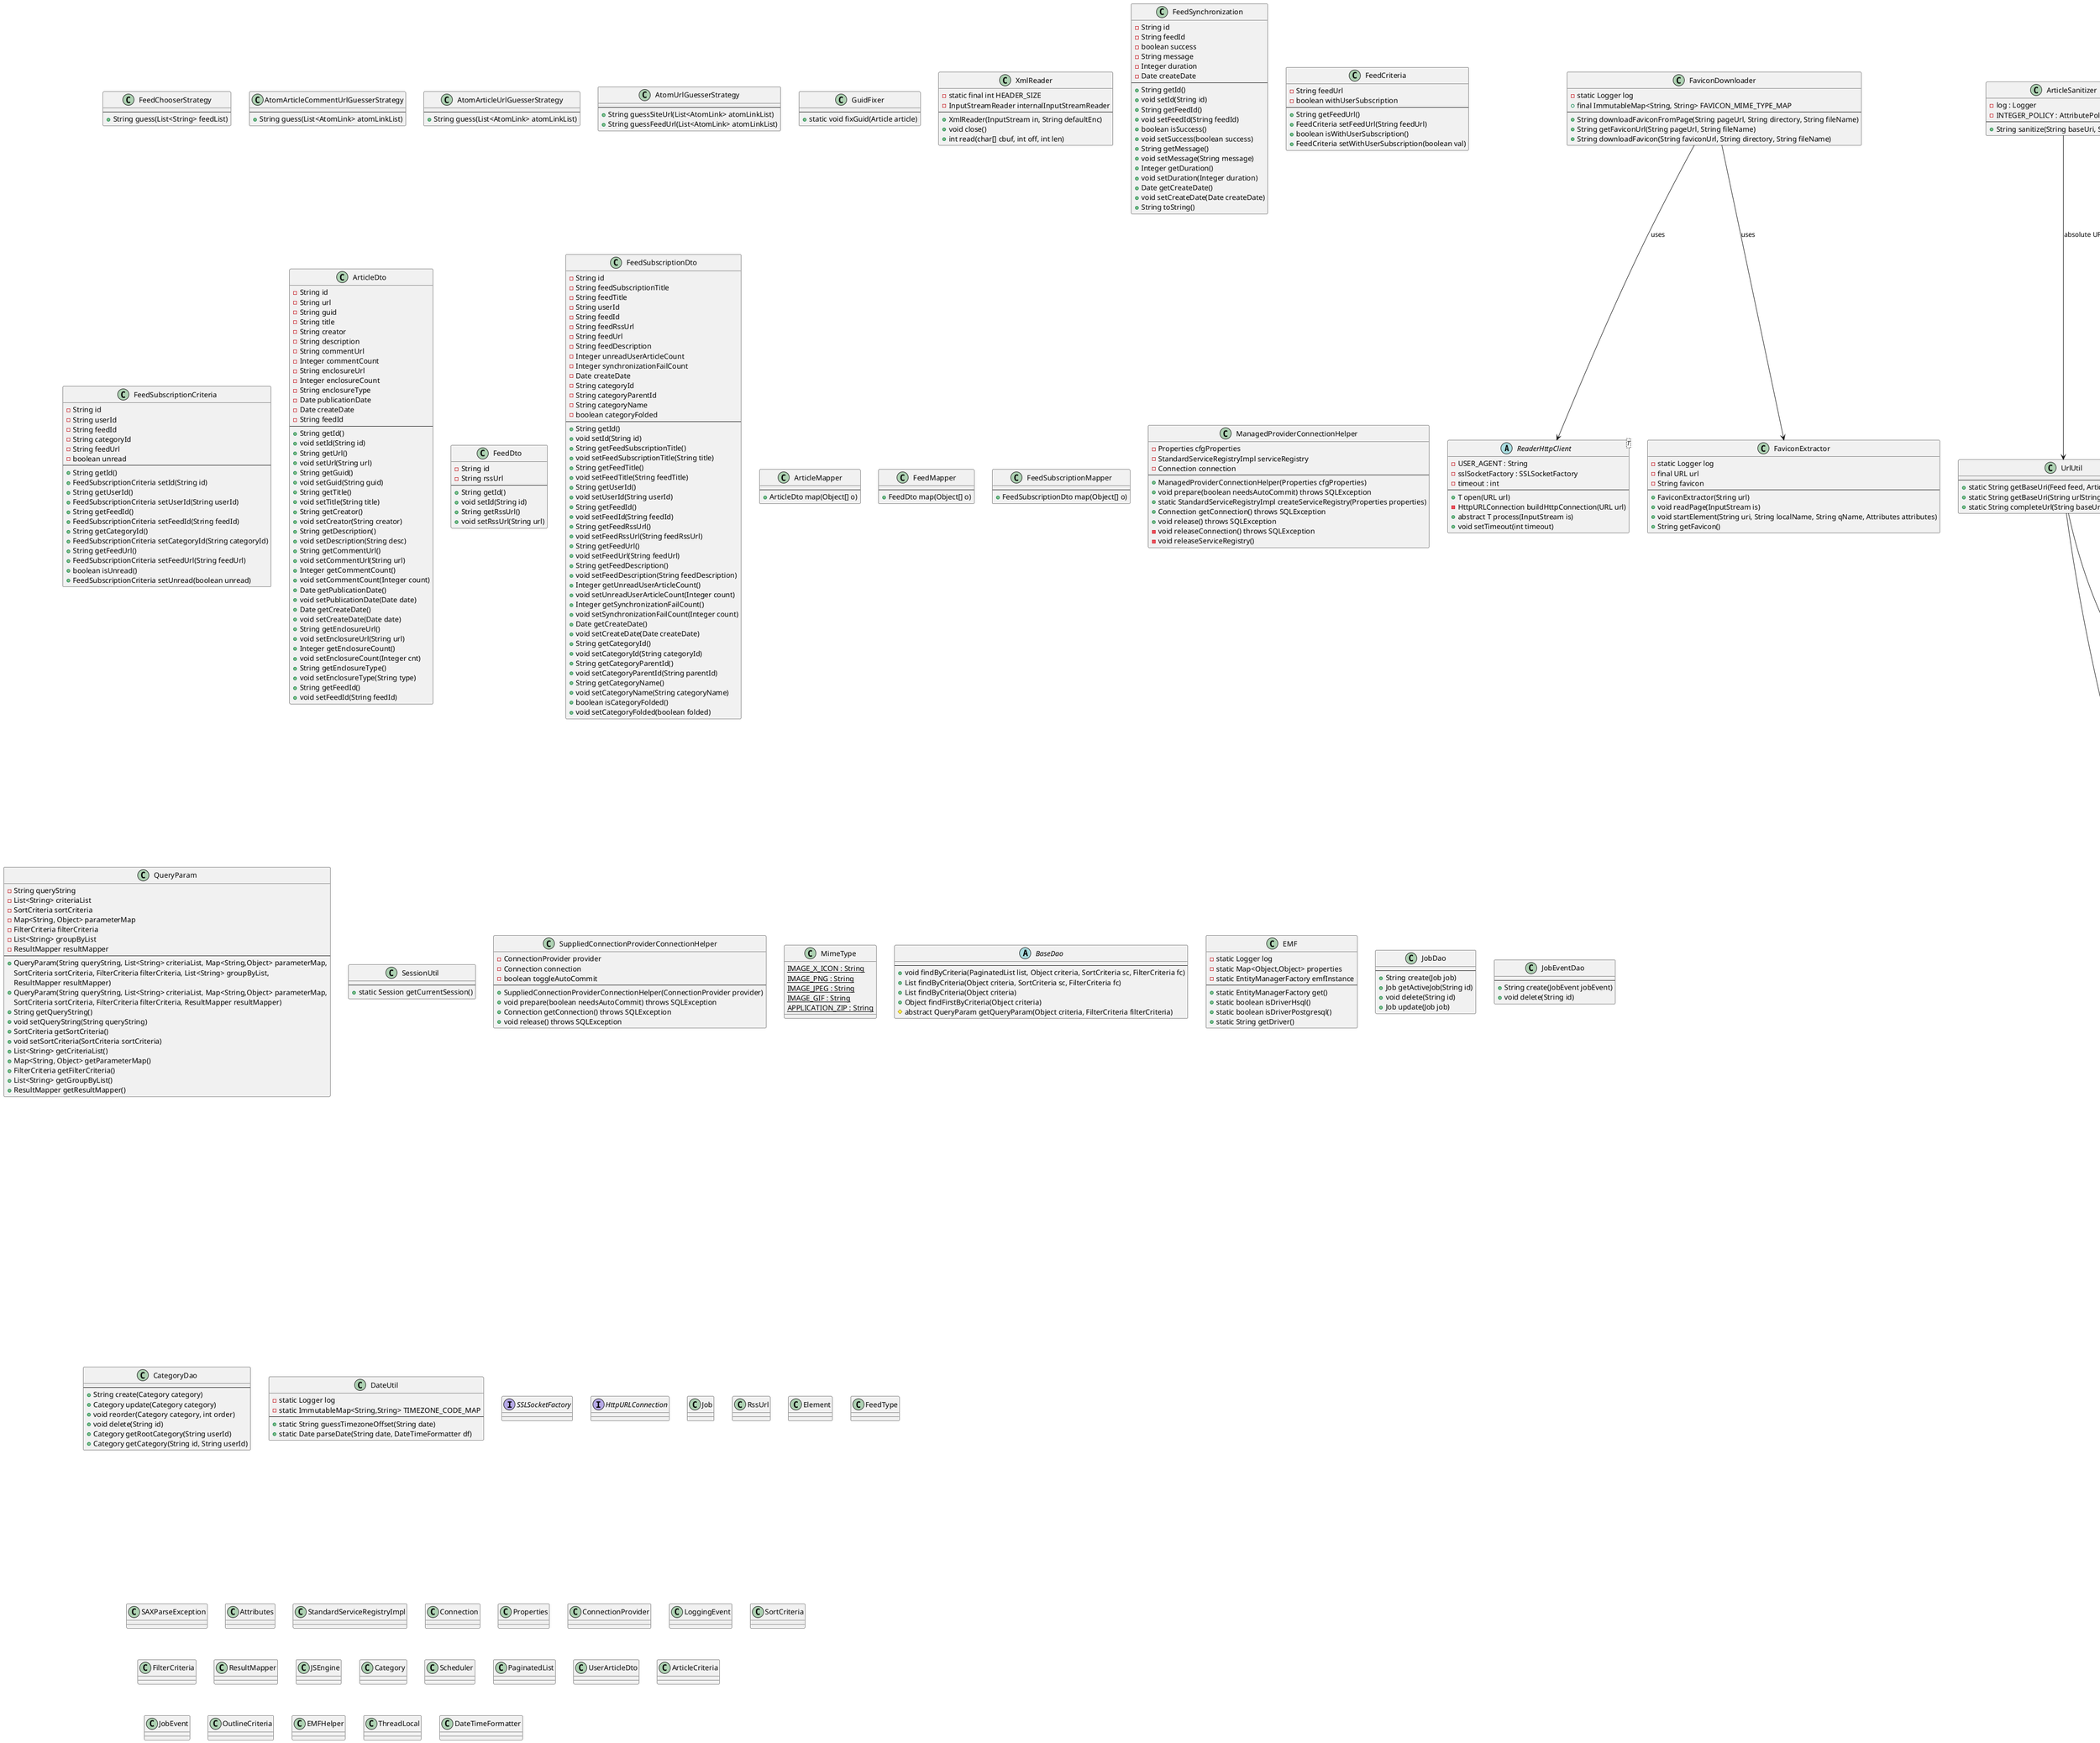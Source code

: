@startuml

' -----------------------------
' AGGREGATE OF SUBSCRIPTION & CONTENT CLASSES
' -----------------------------

' === 1) ReaderHttpClient<T> ===
abstract class ReaderHttpClient<T> {
  - USER_AGENT : String
  - sslSocketFactory : SSLSocketFactory
  - timeout : int
  --
  + T open(URL url)
  - HttpURLConnection buildHttpConnection(URL url)
  + abstract T process(InputStream is)
  + void setTimeout(int timeout)
}

' === 2) ArticleSanitizer ===
class ArticleSanitizer {
  - log : Logger
  - INTEGER_POLICY : AttributePolicy
  --
  + String sanitize(String baseUri, String html)
}

' === 3) TextSanitizer ===
class TextSanitizer {
  - policy : PolicyFactory
  - TAG_PATTERN : Pattern
  --
  + String sanitize(String html)
}

' === 4) ConfigUtil ===
class ConfigUtil {
  --
  + static String getConfigStringValue(ConfigType configType)
  + static ResourceBundle getConfigBundle()
  + static int getConfigIntegerValue(ConfigType configType)
  + static boolean getConfigBooleanValue(ConfigType configType)
}

' === 5) DirectoryUtil ===
class DirectoryUtil {
  --
  + static File getBaseDataDirectory()
  + static File getDbDirectory()
  + static File getFaviconDirectory()
  + static File getLuceneDirectory()
  + static File getLogDirectory()
  - static File getDataSubDirectory(String subdirectory)
}

' === 6) EntityManagerUtil ===
class EntityManagerUtil {
  --
  + static void flush()
}

' === 7) StreamUtil ===
class StreamUtil {
  --
  + static InputStream detectGzip(InputStream is) throws IOException
}

' === 8) TransactionUtil ===
class TransactionUtil {
  - static Logger log
  --
  + static void handle(Runnable runnable)
  + static void commit()
}

' === 9) SubscriptionImportedEvent ===
class SubscriptionImportedEvent {
  - user : User
  - importFile : File
  --
  + User getUser()
  + void setUser(User user)
  + File getImportFile()
  + void setImportFile(File importFile)
  + String toString()
}

' === 10) FaviconUpdateRequestedAsyncListener ===
class FaviconUpdateRequestedAsyncListener {
  - static Logger log
  --
  + void onFaviconUpdateRequested(FaviconUpdateRequestedEvent event)
}

' === 11) ConfigType (Enum) ===
enum ConfigType {
  --  
  LUCENE_DIRECTORY_STORAGE
}

' === 12) SubscriptionImportAsyncListener ===
class SubscriptionImportAsyncListener {
  - static Logger log
  - static String FILE_STARRED_JSON
  - static String FILE_SUBSCRIPTIONS_XML
  --
  + void onSubscriptionImport(SubscriptionImportedEvent event)
  - Job createJob(User user, File importFile)
  - long getFeedCount(List<Outline> outlineList)
  - void processImportFile(User user, File importFile, Job job)
  - void importOutline(User user, List<Outline> outlineList, Job job)
  - void importFeedFromStarred(User user, Feed feed, Article article)
}

' === 13) DeadEventListener ===
class DeadEventListener {
  - static Logger log
  --
  + void onDeadEvent(DeadEvent deadEvent)
}

' === 14) Article ===
class Article {
  - String id
  - String feedId
  - String url
  - String baseUri
  - String guid
  - String title
  - String creator
  - String description
  - String commentUrl
  - String commentCount
  - String enclosureUrl
  - int enclosureLength
  - String enclosureType
  - Date publicationDate
  - Date createDate
  - Date deleteDate
  --
  + String getId()
  + void setId(String id)
  + String getFeedId()
  + void setFeedId(String feedId)
  + String getUrl()
  + void setUrl(String url)
  + String getBaseUri()
  + void setBaseUri(String baseUri)
  + String getGuid()
  + void setGuid(String guid)
  + String getTitle()
  + void setTitle(String title)
  + String getCreator()
  + void setCreator(String creator)
  + String getDescription()
  + void setDescription(String description)
  + String getCommentUrl()
  + void setCommentUrl(String commentUrl)
  + Integer getCommentCount()
  + void setCommentCount(Integer commentCount)
  + Date getPublicationDate()
  + void setPublicationDate(Date publicationDate)
  + Date getCreateDate()
  + void setCreateDate(Date createDate)
  + Date getDeleteDate()
  + void setDeleteDate(Date deleteDate)
  + String toString()
}

' === 15) FaviconDownloader ===
class FaviconDownloader {
  - static Logger log
  + final ImmutableMap<String, String> FAVICON_MIME_TYPE_MAP
  --
  + String downloadFaviconFromPage(String pageUrl, String directory, String fileName)
  + String getFaviconUrl(String pageUrl, String fileName)
  + String downloadFavicon(String faviconUrl, String directory, String fileName)
}

' === 16) FaviconExtractor ===
class FaviconExtractor {
  - static Logger log
  - final URL url
  - String favicon
  --
  + FaviconExtractor(String url)
  + void readPage(InputStream is)
  + void startElement(String uri, String localName, String qName, Attributes attributes)
  + String getFavicon()
}

' === 17) Config ===
class Config {
  - ConfigType id
  - String value
  --
  + ConfigType getId()
  + void setId(ConfigType id)
  + String getValue()
  + void setValue(String value)
  + String toString()
}

' === 18) FeedChooserStrategy ===
class FeedChooserStrategy {
  --
  + String guess(List<String> feedList)
}

' === 19) RssExtractor ===
class RssExtractor {
  - static Logger log
  - final URL url
  - List<String> feedList
  --
  + RssExtractor(String url)
  + void readPage(InputStream is)
  + void startElement(String uri, String localName, String qName, Attributes attributes)
  + List<String> getFeedList()
}

' === 20) Feed ===
class Feed {
  - String id
  - String rssUrl
  - String url
  - String baseUri
  - String title
  - String language
  - String description
  - Date createDate
  - Date lastFetchDate
  - Date deleteDate
  --
  + String getId()
  + void setId(String id)
  + String getRssUrl()
  + void setRssUrl(String rssUrl)
  + String getUrl()
  + void setUrl(String url)
  + String getBaseUri()
  + void setBaseUri(String baseUri)
  + String getTitle()
  + void setTitle(String title)
  + String getLanguage()
  + void setLanguage(String language)
  + String getDescription()
  + void setDescription(String description)
  + Date getCreateDate()
  + void setCreateDate(Date createDate)
  + Date getLastFetchDate()
  + void setLastFetchDate(Date lastFetchDate)
  + Date getDeleteDate()
  + void setDeleteDate(Date deleteDate)
  + String toString()
}

' === 21) AtomArticleCommentUrlGuesserStrategy ===
class AtomArticleCommentUrlGuesserStrategy {
  --
  + String guess(List<AtomLink> atomLinkList)
}

' === 22) AtomArticleUrlGuesserStrategy ===
class AtomArticleUrlGuesserStrategy {
  --
  + String guess(List<AtomLink> atomLinkList)
}

' === 23) AtomLink ===
class AtomLink {
  - String rel
  - String type
  - String href
  --
  + AtomLink(String rel, String type, String href)
  + String getRel()
  + void setRel(String rel)
  + String getHref()
  + void setHref(String href)
  + String getType()
  + void setType(String type)
}

' === 24) AtomUrlGuesserStrategy ===
class AtomUrlGuesserStrategy {
  --
  + String guessSiteUrl(List<AtomLink> atomLinkList)
  + String guessFeedUrl(List<AtomLink> atomLinkList)
}

' === 25) GuidFixer ===
class GuidFixer {
  --
  + static void fixGuid(Article article)
}

' === 26) RssReader ===
class RssReader {
  - String content
  - Feed feed
  - Article article
  - List<Article> articleList
  - List<AtomLink> atomLinkList
  - List<AtomLink> atomArticleLinkList
  - int fatalErrorCount
  - Element currentElement
  - Stack<Element> elementStack
  - FeedType feedType
  --
  + RssReader()
  + void readRssFeed(InputStream is)
  + Feed getFeed()
  + List<Article> getArticleList()
  + void startElement(String uri, String localName, String qName, Attributes attributes)
  + void endElement(String uri, String localName, String qName)
  + void characters(char[] ch, int start, int length)
  + void fatalError(SAXParseException e)
  ' The rest are private (validateFeed(), fixGuid(), etc.) omitted for brevity
}

' === 27) XmlReader ===
class XmlReader {
  - static final int HEADER_SIZE
  - InputStreamReader internalInputStreamReader
  --
  + XmlReader(InputStream in, String defaultEnc)
  + void close()
  + int read(char[] cbuf, int off, int len)
}

' === 28) OpmlFlattener ===
class OpmlFlattener {
  --
  + static Map<String, List<Outline>> flatten(List<Outline> outlineList)
}

' === 29) OpmlReader ===
class OpmlReader {
  - Logger log
  - String content
  - Outline rootOutline
  - Outline currentOutline
  - Element currentElement
  - Stack<Element> elementStack
  - Stack<Outline> outlineStack
  --
  + OpmlReader()
  + void read(InputStream is)
  + void startElement(String uri, String localName, String qName, Attributes attributes)
  + void endElement(String uri, String localName, String qName)
  + void characters(char[] ch, int start, int length)
  + List<Outline> getOutlineList()
}

' === 30) Outline ===
class Outline {
  - String text
  - String title
  - String type
  - String xmlUrl
  - String htmlUrl
  - List<Outline> outlineList
  --
  + Outline()
  + String getText()
  + void setText(String text)
  + String getTitle()
  + void setTitle(String title)
  + String getType()
  + void setType(String type)
  + String getXmlUrl()
  + void setXmlUrl(String xmlUrl)
  + String getHtmlUrl()
  + void setHtmlUrl(String htmlUrl)
  + List<Outline> getOutlineList()
}

' === 31) FeedSynchronization ===
class FeedSynchronization {
  - String id
  - String feedId
  - boolean success
  - String message
  - Integer duration
  - Date createDate
  --
  + String getId()
  + void setId(String id)
  + String getFeedId()
  + void setFeedId(String feedId)
  + boolean isSuccess()
  + void setSuccess(boolean success)
  + String getMessage()
  + void setMessage(String message)
  + Integer getDuration()
  + void setDuration(Integer duration)
  + Date getCreateDate()
  + void setCreateDate(Date createDate)
  + String toString()
}

' === 32) ArticleDao ===
class ArticleDao {
  --
  + String create(Article article)
  + Article update(Article article)
  + List<Article> findAll()
  + void delete(String id)
  # QueryParam getQueryParam(ArticleCriteria criteria, FilterCriteria filterCriteria)
}

' === 33) ConfigDao ===
class ConfigDao {
  - EntityManager em
  --
  + Config getById(ConfigType id)
}

' === 34) FeedCriteria ===
class FeedCriteria {
  - String feedUrl
  - boolean withUserSubscription
  --
  + String getFeedUrl()
  + FeedCriteria setFeedUrl(String feedUrl)
  + boolean isWithUserSubscription()
  + FeedCriteria setWithUserSubscription(boolean val)
}

' === 35) FeedSubscriptionCriteria ===
class FeedSubscriptionCriteria {
  - String id
  - String userId
  - String feedId
  - String categoryId
  - String feedUrl
  - boolean unread
  --
  + String getId()
  + FeedSubscriptionCriteria setId(String id)
  + String getUserId()
  + FeedSubscriptionCriteria setUserId(String userId)
  + String getFeedId()
  + FeedSubscriptionCriteria setFeedId(String feedId)
  + String getCategoryId()
  + FeedSubscriptionCriteria setCategoryId(String categoryId)
  + String getFeedUrl()
  + FeedSubscriptionCriteria setFeedUrl(String feedUrl)
  + boolean isUnread()
  + FeedSubscriptionCriteria setUnread(boolean unread)
}

' === 36) ArticleDto ===
class ArticleDto {
  - String id
  - String url
  - String guid
  - String title
  - String creator
  - String description
  - String commentUrl
  - Integer commentCount
  - String enclosureUrl
  - Integer enclosureCount
  - String enclosureType
  - Date publicationDate
  - Date createDate
  - String feedId
  --
  + String getId()
  + void setId(String id)
  + String getUrl()
  + void setUrl(String url)
  + String getGuid()
  + void setGuid(String guid)
  + String getTitle()
  + void setTitle(String title)
  + String getCreator()
  + void setCreator(String creator)
  + String getDescription()
  + void setDescription(String desc)
  + String getCommentUrl()
  + void setCommentUrl(String url)
  + Integer getCommentCount()
  + void setCommentCount(Integer count)
  + Date getPublicationDate()
  + void setPublicationDate(Date date)
  + Date getCreateDate()
  + void setCreateDate(Date date)
  + String getEnclosureUrl()
  + void setEnclosureUrl(String url)
  + Integer getEnclosureCount()
  + void setEnclosureCount(Integer cnt)
  + String getEnclosureType()
  + void setEnclosureType(String type)
  + String getFeedId()
  + void setFeedId(String feedId)
}

' === 37) FeedDto ===
class FeedDto {
  - String id
  - String rssUrl
  --
  + String getId()
  + void setId(String id)
  + String getRssUrl()
  + void setRssUrl(String url)
}

' === 38) FeedSubscriptionDto ===
class FeedSubscriptionDto {
  - String id
  - String feedSubscriptionTitle
  - String feedTitle
  - String userId
  - String feedId
  - String feedRssUrl
  - String feedUrl
  - String feedDescription
  - Integer unreadUserArticleCount
  - Integer synchronizationFailCount
  - Date createDate
  - String categoryId
  - String categoryParentId
  - String categoryName
  - boolean categoryFolded
  --
  + String getId()
  + void setId(String id)
  + String getFeedSubscriptionTitle()
  + void setFeedSubscriptionTitle(String title)
  + String getFeedTitle()
  + void setFeedTitle(String feedTitle)
  + String getUserId()
  + void setUserId(String userId)
  + String getFeedId()
  + void setFeedId(String feedId)
  + String getFeedRssUrl()
  + void setFeedRssUrl(String feedRssUrl)
  + String getFeedUrl()
  + void setFeedUrl(String feedUrl)
  + String getFeedDescription()
  + void setFeedDescription(String feedDescription)
  + Integer getUnreadUserArticleCount()
  + void setUnreadUserArticleCount(Integer count)
  + Integer getSynchronizationFailCount()
  + void setSynchronizationFailCount(Integer count)
  + Date getCreateDate()
  + void setCreateDate(Date createDate)
  + String getCategoryId()
  + void setCategoryId(String categoryId)
  + String getCategoryParentId()
  + void setCategoryParentId(String parentId)
  + String getCategoryName()
  + void setCategoryName(String categoryName)
  + boolean isCategoryFolded()
  + void setCategoryFolded(boolean folded)
}

' === 39) ArticleMapper ===
class ArticleMapper {
  --
  + ArticleDto map(Object[] o)
}

' === 40) FeedMapper ===
class FeedMapper {
  --
  + FeedDto map(Object[] o)
}

' === 41) FeedSubscriptionMapper ===
class FeedSubscriptionMapper {
  --
  + FeedSubscriptionDto map(Object[] o)
}

' === 42) ManagedProviderConnectionHelper ===
class ManagedProviderConnectionHelper {
  - Properties cfgProperties
  - StandardServiceRegistryImpl serviceRegistry
  - Connection connection
  --
  + ManagedProviderConnectionHelper(Properties cfgProperties)
  + void prepare(boolean needsAutoCommit) throws SQLException
  + static StandardServiceRegistryImpl createServiceRegistry(Properties properties)
  + Connection getConnection() throws SQLException
  + void release() throws SQLException
  - void releaseConnection() throws SQLException
  - void releaseServiceRegistry()
}

' === 43) QueryParam ===
class QueryParam {
  - String queryString
  - List<String> criteriaList
  - SortCriteria sortCriteria
  - Map<String, Object> parameterMap
  - FilterCriteria filterCriteria
  - List<String> groupByList
  - ResultMapper resultMapper
  --
  + QueryParam(String queryString, List<String> criteriaList, Map<String,Object> parameterMap,
               SortCriteria sortCriteria, FilterCriteria filterCriteria, List<String> groupByList,
               ResultMapper resultMapper)
  + QueryParam(String queryString, List<String> criteriaList, Map<String,Object> parameterMap,
               SortCriteria sortCriteria, FilterCriteria filterCriteria, ResultMapper resultMapper)
  + String getQueryString()
  + void setQueryString(String queryString)
  + SortCriteria getSortCriteria()
  + void setSortCriteria(SortCriteria sortCriteria)
  + List<String> getCriteriaList()
  + Map<String, Object> getParameterMap()
  + FilterCriteria getFilterCriteria()
  + List<String> getGroupByList()
  + ResultMapper getResultMapper()
}

' === 44) SessionUtil ===
class SessionUtil {
  --
  + static Session getCurrentSession()
}

' === 45) SuppliedConnectionProviderConnectionHelper ===
class SuppliedConnectionProviderConnectionHelper {
  - ConnectionProvider provider
  - Connection connection
  - boolean toggleAutoCommit
  --
  + SuppliedConnectionProviderConnectionHelper(ConnectionProvider provider)
  + void prepare(boolean needsAutoCommit) throws SQLException
  + Connection getConnection() throws SQLException
  + void release() throws SQLException
}

' === 46) MemoryAppender ===
class MemoryAppender {
  - int size
  - Queue<LogEntry> logQueue
  --
  + boolean requiresLayout()
  + synchronized void close()
  + synchronized void append(LoggingEvent event)
  + Queue<LogEntry> getLogList()
  + void setSize(int size)
  + void find(LogCriteria criteria, PaginatedList<LogEntry> list)
}

' === 47) MimeType ===
class MimeType {
  {static} IMAGE_X_ICON : String
  {static} IMAGE_PNG : String
  {static} IMAGE_JPEG : String
  {static} IMAGE_GIF : String
  {static} APPLICATION_ZIP : String
}

' === 48) BaseDao (abstract) ===
abstract class BaseDao {
  --
  + void findByCriteria(PaginatedList list, Object criteria, SortCriteria sc, FilterCriteria fc)
  + List findByCriteria(Object criteria, SortCriteria sc, FilterCriteria fc)
  + List findByCriteria(Object criteria)
  + Object findFirstByCriteria(Object criteria)
  # abstract QueryParam getQueryParam(Object criteria, FilterCriteria filterCriteria)
}

' === 49) UrlUtil ===
class UrlUtil {
  --
  + static String getBaseUri(Feed feed, Article article)
  + static String getBaseUri(String urlString)
  + static String completeUrl(String baseUrl, String relativeUrl)
}

' === 50) EnvironmentUtil ===
class EnvironmentUtil {
  --
  + static boolean isWindows()
  + static boolean isMacOs()
  + static boolean isUnix()
  + static boolean isUnitTest()
  + static String getWindowsAppData()
  + static String getMacOsUserHome()
  + static String getReaderHome()
  + static String getHibernateProperties()
  + static boolean isApplicationLogEnabled()
  + static boolean isSslTrustAll()
  + static boolean isWebappContext()
  + static void setWebappContext(boolean webappContext)
}

' === 51) ThreadLocalContext ===
class ThreadLocalContext {
  - EntityManager entityManager
  --
  + static ThreadLocalContext get()
  + static void cleanup()
  + boolean isInTransactionalContext()
  + EntityManager getEntityManager()
  + void setEntityManager(EntityManager em)
}

' === 52) EMF ===
class EMF {
  - static Logger log
  - static Map<Object,Object> properties
  - static EntityManagerFactory emfInstance
  --
  + static EntityManagerFactory get()
  + static boolean isDriverHsql()
  + static boolean isDriverPostgresql()
  + static String getDriver()
}

' === 53) FaviconUpdateRequestedEvent ===
class FaviconUpdateRequestedEvent {
  - Feed feed
  --
  + Feed getFeed()
  + void setFeed(Feed feed)
  + String toString()
}

' === 54) IndexingService ===
class IndexingService {
  - static Logger log
  - Directory directory
  - DirectoryReader directoryReader
  - String luceneStorageConfig
  --
  + void startUp()
  + void shutDown()
  + void runOneIteration()
  + Scheduler scheduler()
  + PaginatedList searchArticles(String userId, String searchQuery, Integer offset, Integer limit)
  + void rebuildIndex()
  + Directory getDirectory()
  + DirectoryReader getDirectoryReader()
}

' === 55) JobDao (Used as example in text; can be empty in content subsystem) ===
class JobDao {
  --
  + String create(Job job)
  + Job getActiveJob(String id)
  + void delete(String id)
  + Job update(Job job)
}

' === 56) JobEventDao (Likewise) ===
class JobEventDao {
  --
  + String create(JobEvent jobEvent)
  + void delete(String id)
}

' === 57) CategoryDao (From feed organization, might appear here as placeholder) ===
class CategoryDao {
  --
  + String create(Category category)
  + Category update(Category category)
  + void reorder(Category category, int order)
  + void delete(String id)
  + Category getRootCategory(String userId)
  + Category getCategory(String id, String userId)
}

' === 58) FeedSubscriptionDao ===
class FeedSubscriptionDao {
  --
  + String create(FeedSubscription subscription)
  + FeedSubscription update(FeedSubscription subscription)
  + void updateUnreadCount(String id, Integer unreadCount)
  + void reorder(FeedSubscription subscription, int order)
  + void delete(String id)
  + FeedSubscription getFeedSubscription(String id, String userId)
  + List<FeedSubscription> findByCategory(String categoryId)
  + int getCategoryCount(String categoryId, String userId)
}

' === 59) FeedService ===
class FeedService {
  - static Logger log
  --
  + void startUp()
  + void shutDown()
  + void runOneIteration()
  + Scheduler scheduler()
  + void synchronizeAllFeeds()
  + Feed synchronize(String url)
  + void createInitialUserArticle(String userId, FeedSubscription feedSubscription)
}

' === 60) DateUtil ===
class DateUtil {
  - static Logger log
  - static ImmutableMap<String,String> TIMEZONE_CODE_MAP
  --
  + static String guessTimezoneOffset(String date)
  + static Date parseDate(String date, DateTimeFormatter df)
}


' --------------------------------------------------------
'           PLACEHOLDER CLASSES (EMPTY SHELLS)
' --------------------------------------------------------
interface SSLSocketFactory
interface HttpURLConnection
class User
class Job
class File
class DeadEvent
class RssUrl
class Element
class FeedType
class SAXParseException
class Attributes
class StandardServiceRegistryImpl
class Connection
class Properties
class ConnectionProvider
class LogEntry
class LoggingEvent
class SortCriteria
class FilterCriteria
class ResultMapper
class JSEngine
class Category
class FeedSubscription
class Scheduler
class PaginatedList
class UserArticleDto
class Directory
class DirectoryReader
class ArticleCriteria
class JobEvent
class OutlineCriteria  
class EMFHelper   
class ThreadLocal
class DateTimeFormatter

' --------------------------------------------------------
'                    RELATIONSHIPS
' --------------------------------------------------------
'Below relationships are drawn from text in “Relationships” or from direct mention in methods/attributes.

' Example: FaviconUpdateRequestedAsyncListener listens for FaviconUpdateRequestedEvent
FaviconUpdateRequestedAsyncListener --> FaviconUpdateRequestedEvent : "listens for"

SubscriptionImportedEvent --> User : "references"
SubscriptionImportedEvent --> File : "import file"

Article "1" -- "1" Feed : "belongs to (feedId)"

FaviconDownloader --> FaviconExtractor : "uses"
FaviconDownloader --> ReaderHttpClient : "uses"

RssExtractor --> AtomLink : "<<extracted feed links>>"
RssReader --> Feed : "creates/updates"
RssReader --> Article : "creates/updates"

Feed "1" o-- "many" Article : "contains articles"

SubscriptionImportAsyncListener --> SubscriptionImportedEvent : "handles"
SubscriptionImportAsyncListener --> Outline : "parses OPML"
SubscriptionImportAsyncListener --> Feed : "creates/updates"
SubscriptionImportAsyncListener --> Article : "imports starred"

DeadEventListener --> DeadEvent : "logs"

ArticleDao --> Article : "CRUD"

ConfigDao --> Config : "retrieves"

DirectoryUtil --> EnvironmentUtil : "gets OS environment"

EntityManagerUtil --> ThreadLocalContext : "flushes current EM"

StreamUtil --> GZIPInputStream : "decompress"
StreamUtil --> PushbackInputStream : "detect"

TransactionUtil --> ThreadLocalContext : "manages EM"
TransactionUtil --> "Runnable" : "executes"

FeedService --> RssReader : "parse feeds"
FeedService --> Feed : "synchronize"
FeedService --> Article : "manage articles"
FeedService --> SubscriptionImportedEvent : "some usage (optional)"

IndexingService --> ArticleDao : "search"
IndexingService --> Directory : "Lucene store"
IndexingService --> DirectoryReader : "Lucene read"

UrlUtil --> Feed : "getBaseUri"
UrlUtil --> Article : "getBaseUri"

OpmlReader --> Outline : "creates tree"
OpmlFlattener --> Outline : "flattens"

FeedSubscriptionDao --> FeedSubscription : "manages"

' We can show a few more references if needed:
ArticleSanitizer --> UrlUtil : "absolute URLs"
TextSanitizer --> Pattern : "regex removal"
ConfigUtil --> ConfigType : "fetch config"
MemoryAppender --> LogEntry : "stores logs"

@enduml